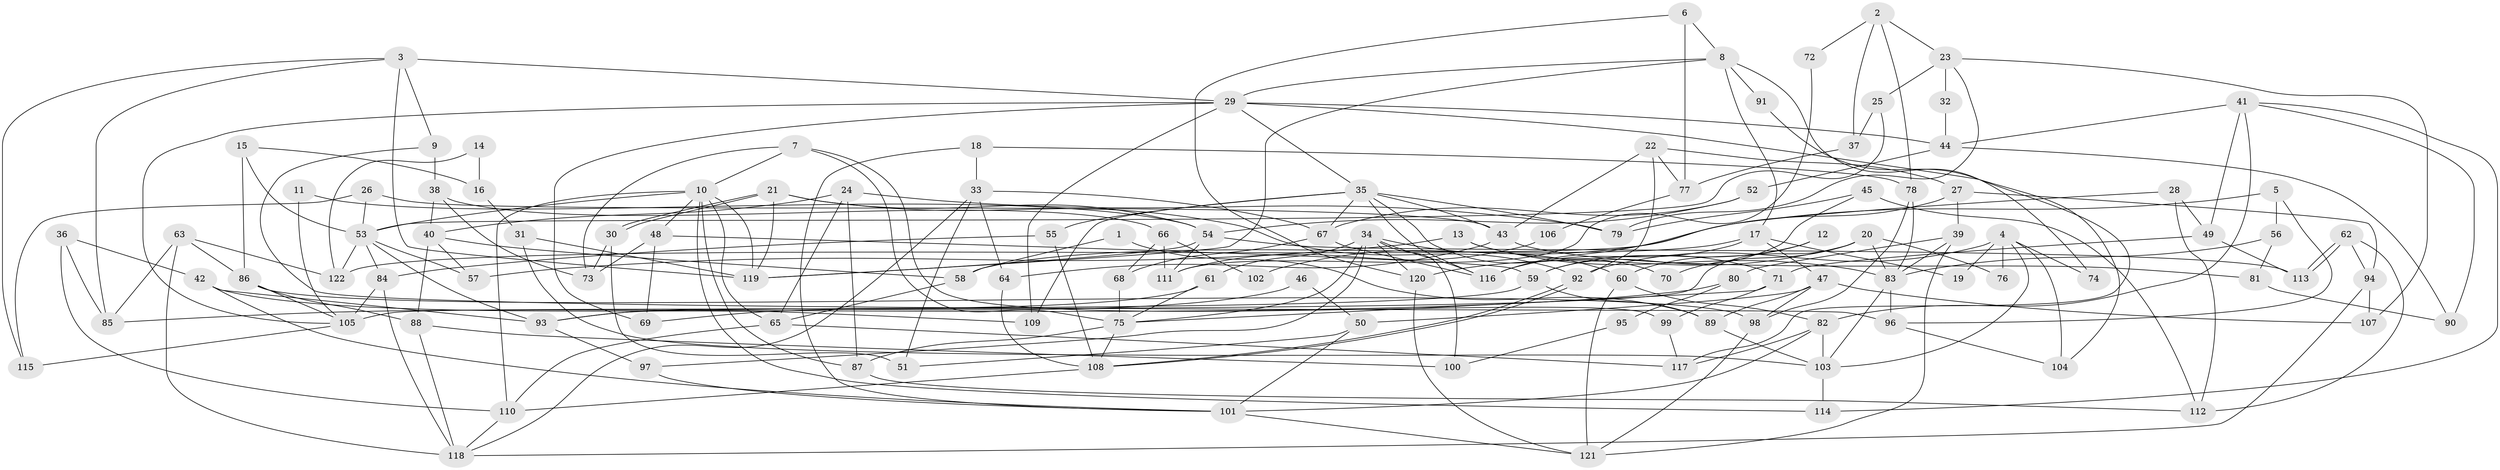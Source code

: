 // coarse degree distribution, {4: 0.17105263157894737, 6: 0.11842105263157894, 3: 0.21052631578947367, 7: 0.13157894736842105, 10: 0.02631578947368421, 5: 0.17105263157894737, 2: 0.06578947368421052, 8: 0.06578947368421052, 9: 0.02631578947368421, 11: 0.013157894736842105}
// Generated by graph-tools (version 1.1) at 2025/52/02/27/25 19:52:07]
// undirected, 122 vertices, 244 edges
graph export_dot {
graph [start="1"]
  node [color=gray90,style=filled];
  1;
  2;
  3;
  4;
  5;
  6;
  7;
  8;
  9;
  10;
  11;
  12;
  13;
  14;
  15;
  16;
  17;
  18;
  19;
  20;
  21;
  22;
  23;
  24;
  25;
  26;
  27;
  28;
  29;
  30;
  31;
  32;
  33;
  34;
  35;
  36;
  37;
  38;
  39;
  40;
  41;
  42;
  43;
  44;
  45;
  46;
  47;
  48;
  49;
  50;
  51;
  52;
  53;
  54;
  55;
  56;
  57;
  58;
  59;
  60;
  61;
  62;
  63;
  64;
  65;
  66;
  67;
  68;
  69;
  70;
  71;
  72;
  73;
  74;
  75;
  76;
  77;
  78;
  79;
  80;
  81;
  82;
  83;
  84;
  85;
  86;
  87;
  88;
  89;
  90;
  91;
  92;
  93;
  94;
  95;
  96;
  97;
  98;
  99;
  100;
  101;
  102;
  103;
  104;
  105;
  106;
  107;
  108;
  109;
  110;
  111;
  112;
  113;
  114;
  115;
  116;
  117;
  118;
  119;
  120;
  121;
  122;
  1 -- 89;
  1 -- 58;
  2 -- 78;
  2 -- 23;
  2 -- 37;
  2 -- 72;
  3 -- 119;
  3 -- 29;
  3 -- 9;
  3 -- 85;
  3 -- 115;
  4 -- 92;
  4 -- 103;
  4 -- 19;
  4 -- 74;
  4 -- 76;
  4 -- 104;
  5 -- 122;
  5 -- 96;
  5 -- 56;
  6 -- 8;
  6 -- 120;
  6 -- 77;
  7 -- 75;
  7 -- 10;
  7 -- 73;
  7 -- 99;
  8 -- 17;
  8 -- 119;
  8 -- 29;
  8 -- 74;
  8 -- 91;
  9 -- 38;
  9 -- 96;
  10 -- 65;
  10 -- 87;
  10 -- 48;
  10 -- 53;
  10 -- 110;
  10 -- 114;
  10 -- 119;
  11 -- 54;
  11 -- 105;
  12 -- 60;
  12 -- 59;
  13 -- 57;
  13 -- 83;
  13 -- 71;
  14 -- 122;
  14 -- 16;
  15 -- 86;
  15 -- 53;
  15 -- 16;
  16 -- 31;
  17 -- 47;
  17 -- 116;
  17 -- 19;
  17 -- 58;
  18 -- 33;
  18 -- 101;
  18 -- 78;
  20 -- 105;
  20 -- 83;
  20 -- 70;
  20 -- 76;
  20 -- 120;
  21 -- 30;
  21 -- 30;
  21 -- 119;
  21 -- 54;
  21 -- 92;
  22 -- 92;
  22 -- 27;
  22 -- 43;
  22 -- 77;
  23 -- 79;
  23 -- 25;
  23 -- 32;
  23 -- 107;
  24 -- 40;
  24 -- 79;
  24 -- 65;
  24 -- 87;
  25 -- 53;
  25 -- 37;
  26 -- 53;
  26 -- 43;
  26 -- 115;
  27 -- 94;
  27 -- 116;
  27 -- 39;
  28 -- 112;
  28 -- 49;
  28 -- 102;
  29 -- 105;
  29 -- 35;
  29 -- 44;
  29 -- 69;
  29 -- 104;
  29 -- 109;
  30 -- 73;
  30 -- 51;
  31 -- 119;
  31 -- 103;
  32 -- 44;
  33 -- 64;
  33 -- 118;
  33 -- 51;
  33 -- 67;
  34 -- 97;
  34 -- 120;
  34 -- 60;
  34 -- 61;
  34 -- 75;
  34 -- 100;
  34 -- 116;
  35 -- 67;
  35 -- 43;
  35 -- 55;
  35 -- 70;
  35 -- 79;
  35 -- 109;
  35 -- 116;
  36 -- 42;
  36 -- 110;
  36 -- 85;
  37 -- 77;
  38 -- 40;
  38 -- 73;
  38 -- 66;
  39 -- 83;
  39 -- 80;
  39 -- 121;
  40 -- 88;
  40 -- 58;
  40 -- 57;
  41 -- 90;
  41 -- 49;
  41 -- 44;
  41 -- 82;
  41 -- 114;
  42 -- 109;
  42 -- 101;
  42 -- 93;
  43 -- 64;
  43 -- 81;
  44 -- 52;
  44 -- 90;
  45 -- 59;
  45 -- 112;
  45 -- 79;
  46 -- 50;
  46 -- 93;
  47 -- 98;
  47 -- 89;
  47 -- 50;
  47 -- 107;
  48 -- 69;
  48 -- 59;
  48 -- 73;
  49 -- 71;
  49 -- 113;
  50 -- 51;
  50 -- 101;
  52 -- 67;
  52 -- 54;
  53 -- 84;
  53 -- 57;
  53 -- 93;
  53 -- 122;
  54 -- 111;
  54 -- 113;
  54 -- 119;
  55 -- 108;
  55 -- 84;
  56 -- 83;
  56 -- 81;
  58 -- 65;
  59 -- 93;
  59 -- 89;
  60 -- 82;
  60 -- 121;
  61 -- 75;
  61 -- 69;
  62 -- 94;
  62 -- 113;
  62 -- 113;
  62 -- 112;
  63 -- 86;
  63 -- 85;
  63 -- 118;
  63 -- 122;
  64 -- 108;
  65 -- 110;
  65 -- 117;
  66 -- 68;
  66 -- 102;
  66 -- 111;
  67 -- 116;
  67 -- 68;
  68 -- 75;
  71 -- 99;
  71 -- 75;
  72 -- 111;
  75 -- 87;
  75 -- 108;
  77 -- 106;
  78 -- 83;
  78 -- 98;
  80 -- 85;
  80 -- 95;
  81 -- 90;
  82 -- 101;
  82 -- 103;
  82 -- 117;
  83 -- 103;
  83 -- 96;
  84 -- 118;
  84 -- 105;
  86 -- 98;
  86 -- 105;
  86 -- 88;
  87 -- 112;
  88 -- 118;
  88 -- 100;
  89 -- 103;
  91 -- 117;
  92 -- 108;
  92 -- 108;
  93 -- 97;
  94 -- 118;
  94 -- 107;
  95 -- 100;
  96 -- 104;
  97 -- 101;
  98 -- 121;
  99 -- 117;
  101 -- 121;
  103 -- 114;
  105 -- 115;
  106 -- 111;
  108 -- 110;
  110 -- 118;
  120 -- 121;
}
